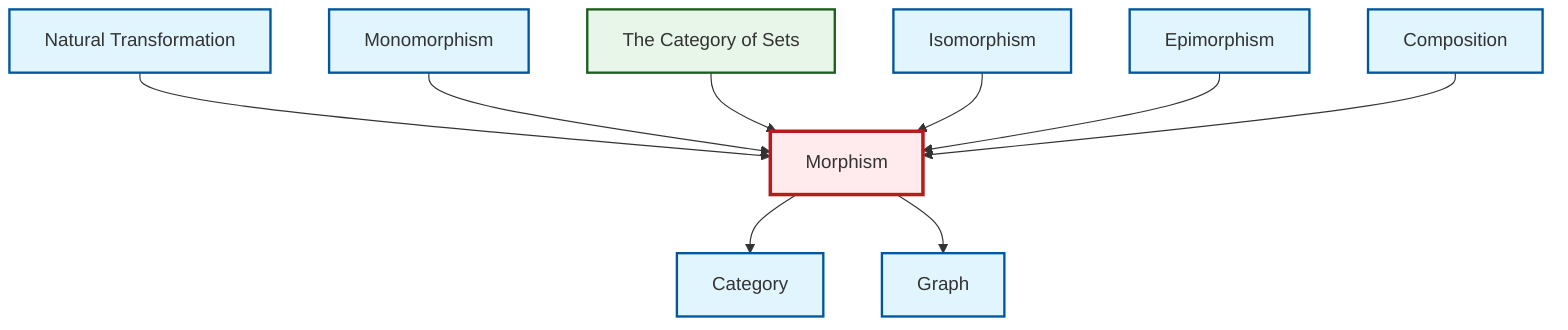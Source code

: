graph TD
    classDef definition fill:#e1f5fe,stroke:#01579b,stroke-width:2px
    classDef theorem fill:#f3e5f5,stroke:#4a148c,stroke-width:2px
    classDef axiom fill:#fff3e0,stroke:#e65100,stroke-width:2px
    classDef example fill:#e8f5e9,stroke:#1b5e20,stroke-width:2px
    classDef current fill:#ffebee,stroke:#b71c1c,stroke-width:3px
    def-natural-transformation["Natural Transformation"]:::definition
    ex-set-category["The Category of Sets"]:::example
    def-monomorphism["Monomorphism"]:::definition
    def-category["Category"]:::definition
    def-graph["Graph"]:::definition
    def-composition["Composition"]:::definition
    def-morphism["Morphism"]:::definition
    def-isomorphism["Isomorphism"]:::definition
    def-epimorphism["Epimorphism"]:::definition
    def-natural-transformation --> def-morphism
    def-morphism --> def-category
    def-monomorphism --> def-morphism
    ex-set-category --> def-morphism
    def-isomorphism --> def-morphism
    def-epimorphism --> def-morphism
    def-morphism --> def-graph
    def-composition --> def-morphism
    class def-morphism current